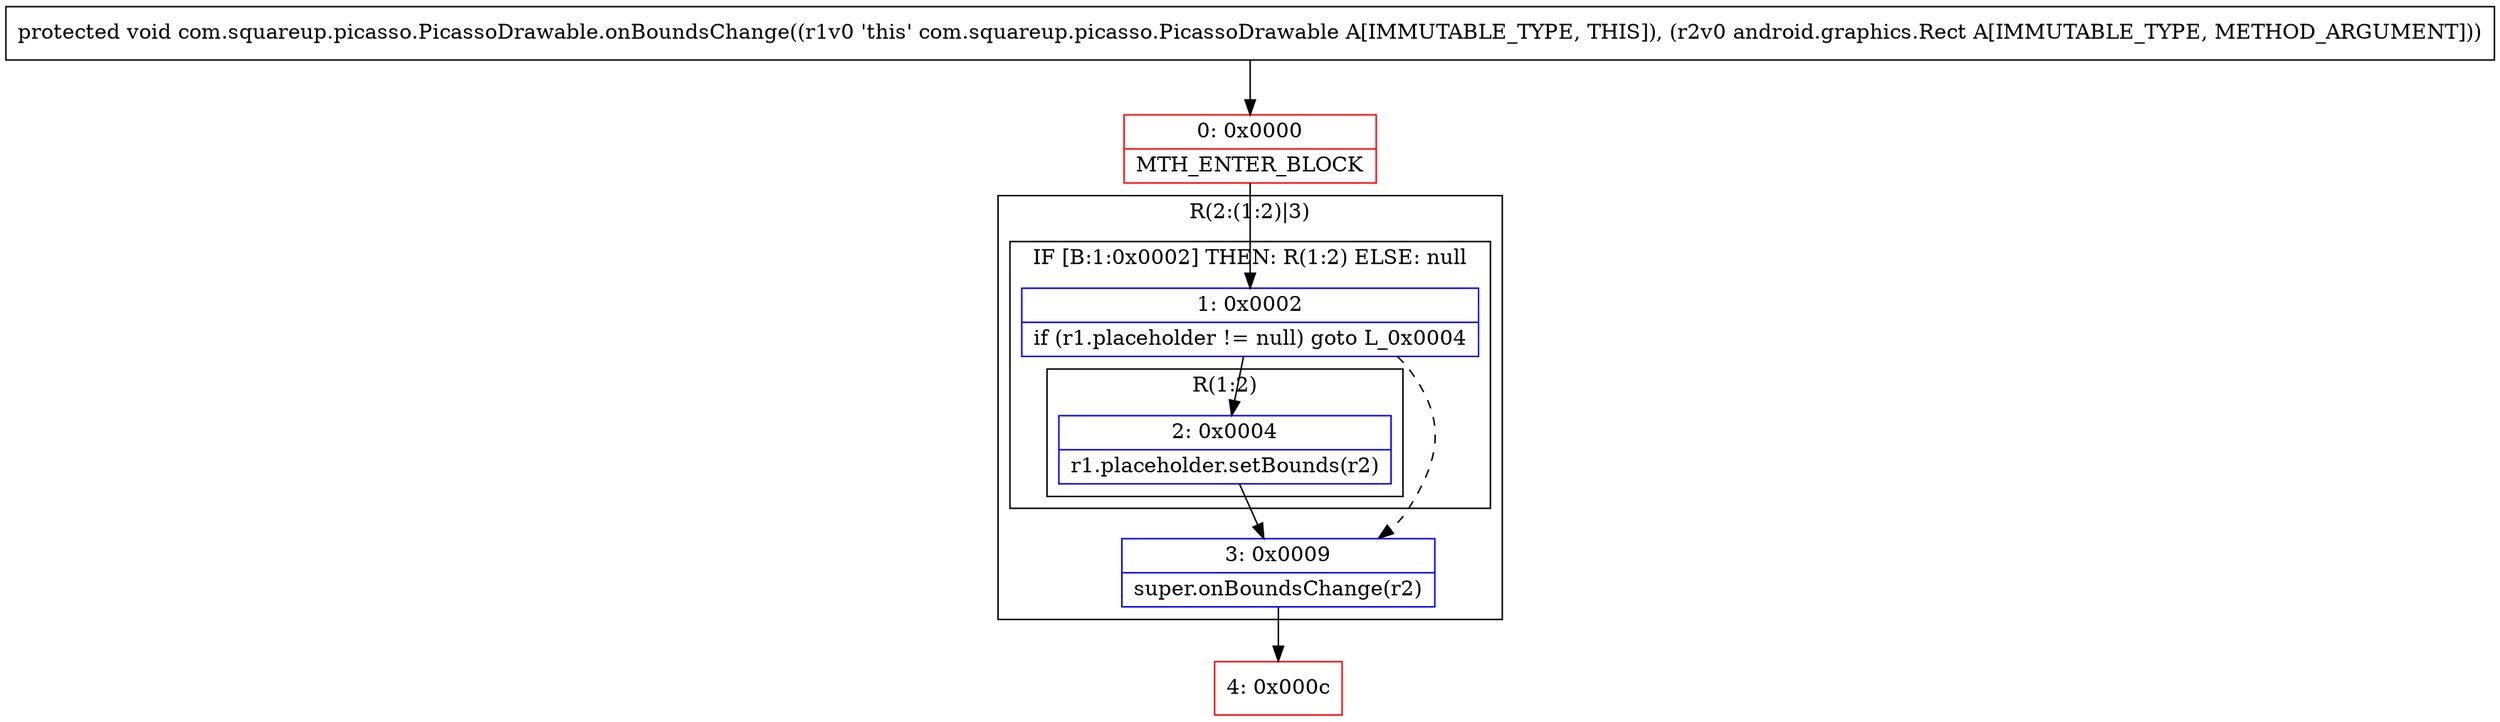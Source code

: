 digraph "CFG forcom.squareup.picasso.PicassoDrawable.onBoundsChange(Landroid\/graphics\/Rect;)V" {
subgraph cluster_Region_591646900 {
label = "R(2:(1:2)|3)";
node [shape=record,color=blue];
subgraph cluster_IfRegion_1651829779 {
label = "IF [B:1:0x0002] THEN: R(1:2) ELSE: null";
node [shape=record,color=blue];
Node_1 [shape=record,label="{1\:\ 0x0002|if (r1.placeholder != null) goto L_0x0004\l}"];
subgraph cluster_Region_1205547980 {
label = "R(1:2)";
node [shape=record,color=blue];
Node_2 [shape=record,label="{2\:\ 0x0004|r1.placeholder.setBounds(r2)\l}"];
}
}
Node_3 [shape=record,label="{3\:\ 0x0009|super.onBoundsChange(r2)\l}"];
}
Node_0 [shape=record,color=red,label="{0\:\ 0x0000|MTH_ENTER_BLOCK\l}"];
Node_4 [shape=record,color=red,label="{4\:\ 0x000c}"];
MethodNode[shape=record,label="{protected void com.squareup.picasso.PicassoDrawable.onBoundsChange((r1v0 'this' com.squareup.picasso.PicassoDrawable A[IMMUTABLE_TYPE, THIS]), (r2v0 android.graphics.Rect A[IMMUTABLE_TYPE, METHOD_ARGUMENT])) }"];
MethodNode -> Node_0;
Node_1 -> Node_2;
Node_1 -> Node_3[style=dashed];
Node_2 -> Node_3;
Node_3 -> Node_4;
Node_0 -> Node_1;
}

